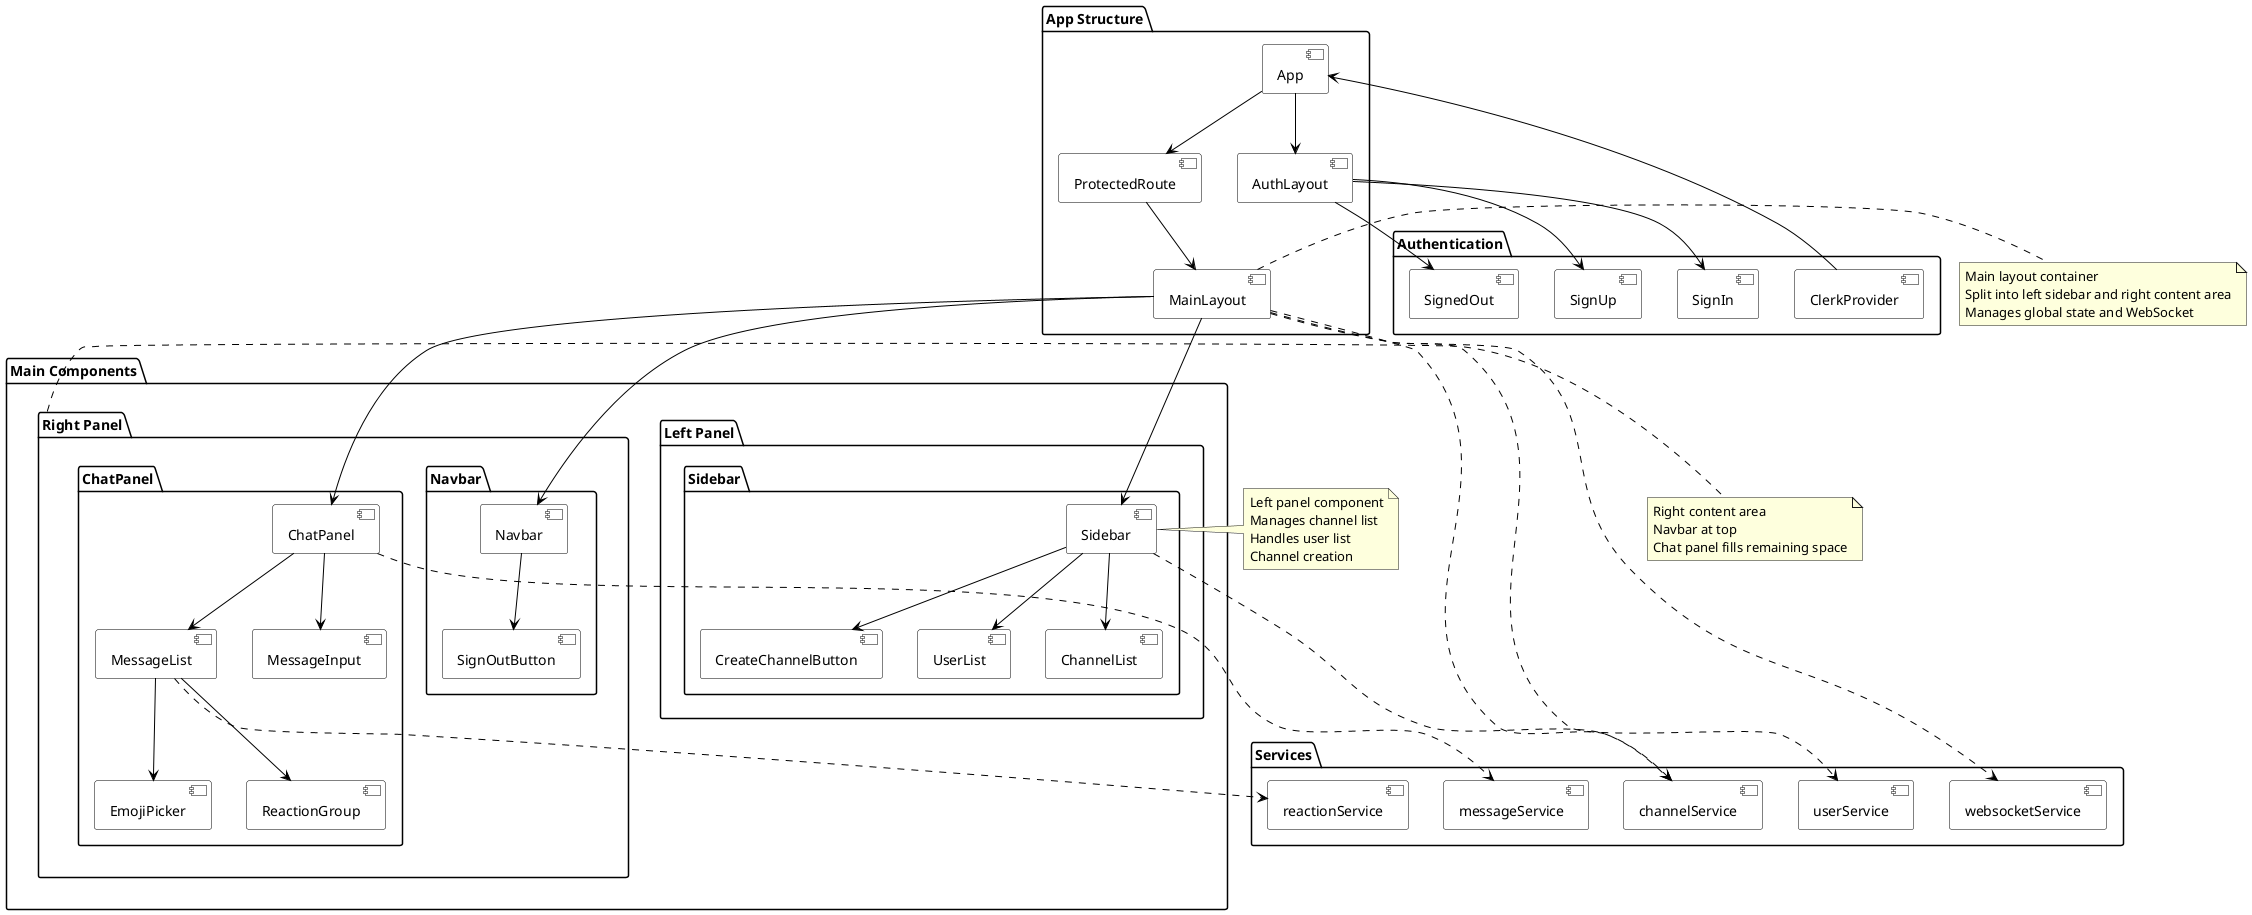@startuml Frontend Component Hierarchy

skinparam backgroundColor white
skinparam handwritten false
skinparam component {
    BackgroundColor White
    BorderColor Black
    ArrowColor Black
}

package "App Structure" {
    [App] as app
    [ProtectedRoute] as protectedRoute
    [AuthLayout] as authLayout
    [MainLayout] as mainLayout
}

package "Authentication" {
    [SignIn] as signIn
    [SignUp] as signUp
    [SignedOut] as signedOut
    [ClerkProvider] as clerkProvider
}

package "Main Components" {
    package "Left Panel" {
        package "Sidebar" {
            [Sidebar] as sidebar
            [ChannelList] as channelList
            [CreateChannelButton] as createChannel
            [UserList] as userList
        }
    }
    
    package "Right Panel" {
        package "Navbar" {
            [Navbar] as navbar
            [SignOutButton] as signOutButton
        }

        package "ChatPanel" {
            [ChatPanel] as chatPanel
            [MessageList] as messageList
            [MessageInput] as messageInput
            [EmojiPicker] as emojiPicker
            [ReactionGroup] as reactionGroup
        }
    }
}

package "Services" {
    [channelService] as channelSvc
    [messageService] as messageSvc
    [websocketService] as wsSvc
    [userService] as userSvc
    [reactionService] as reactionSvc
}

' Main Structure
clerkProvider --> app
app --> protectedRoute
protectedRoute --> mainLayout
app --> authLayout

' Auth Flow
authLayout --> signIn
authLayout --> signUp
authLayout --> signedOut

' Main Layout Structure
mainLayout --> sidebar
mainLayout --> navbar
mainLayout --> chatPanel

' Sidebar Components
sidebar --> channelList
sidebar --> createChannel
sidebar --> userList

' Chat Panel Components
chatPanel --> messageList
chatPanel --> messageInput
messageList --> emojiPicker
messageList --> reactionGroup

' Navbar Components
navbar --> signOutButton

' Service Dependencies
mainLayout ..> channelSvc
mainLayout ..> wsSvc
mainLayout ..> userSvc
chatPanel ..> messageSvc
messageList ..> reactionSvc
sidebar ..> channelSvc

note right of mainLayout
  Main layout container
  Split into left sidebar and right content area
  Manages global state and WebSocket
end note

note right of sidebar
  Left panel component
  Manages channel list
  Handles user list
  Channel creation
end note

note right of "Right Panel"
  Right content area
  Navbar at top
  Chat panel fills remaining space
end note

@enduml 
